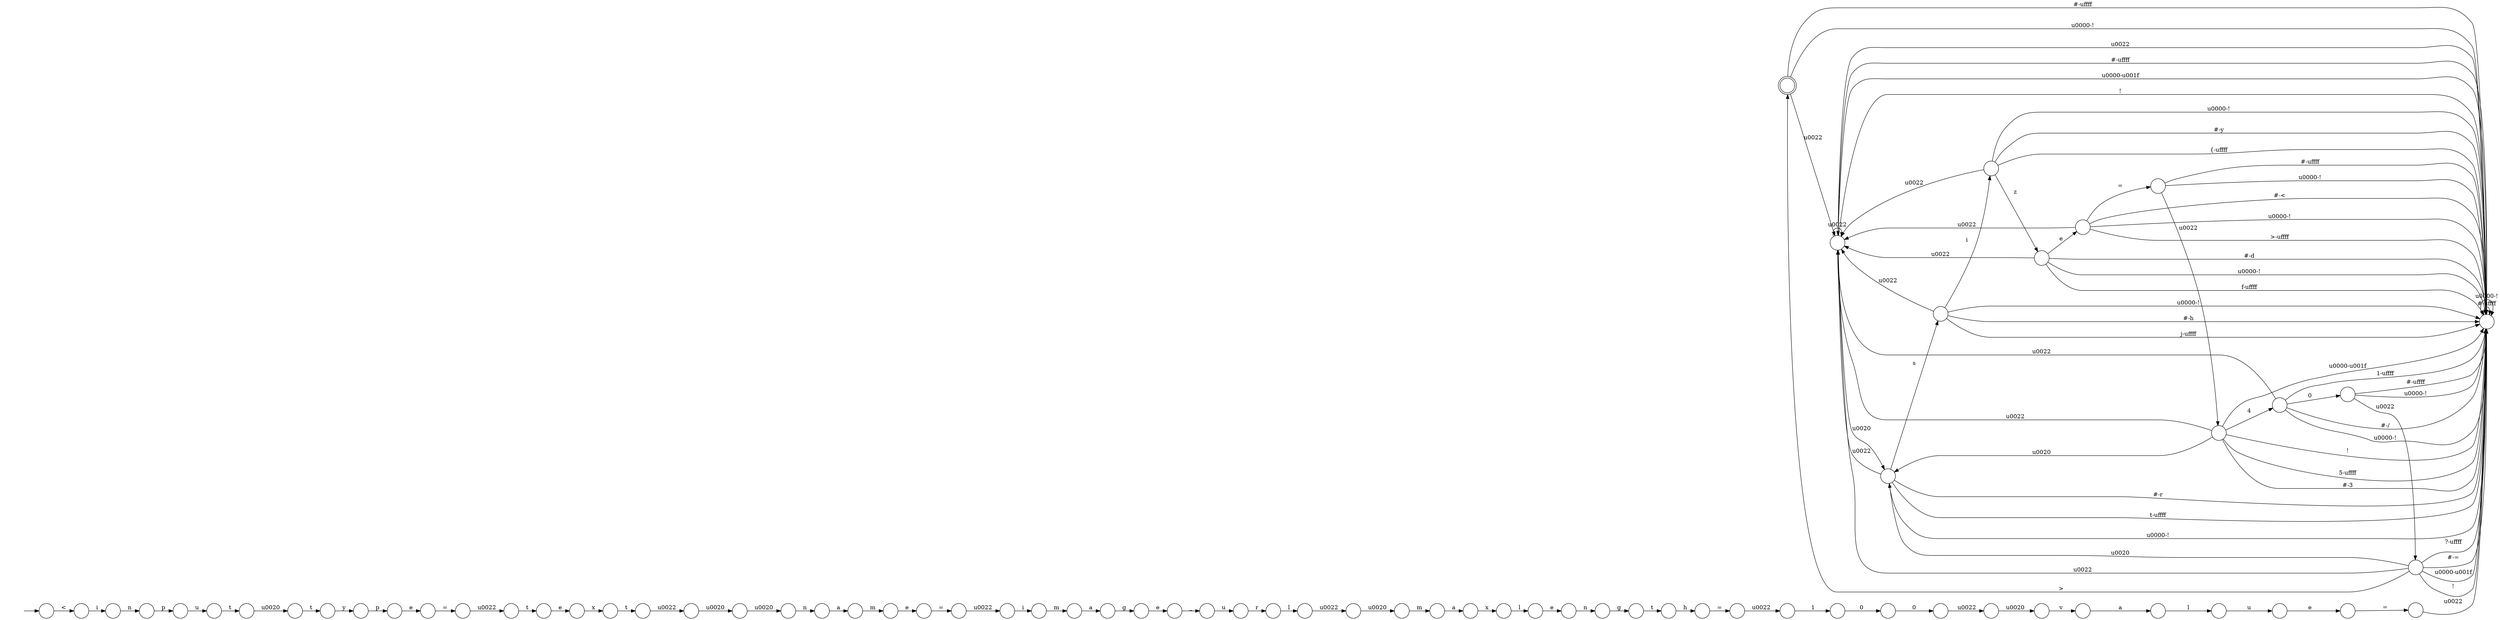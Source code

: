 digraph Automaton {
  rankdir = LR;
  0 [shape=doublecircle,label=""];
  0 -> 38 [label="\u0022"]
  0 -> 15 [label="#-\uffff"]
  0 -> 15 [label="\u0000-!"]
  1 [shape=circle,label=""];
  1 -> 45 [label="y"]
  2 [shape=circle,label=""];
  2 -> 24 [label="\u0022"]
  3 [shape=circle,label=""];
  3 -> 37 [label="a"]
  4 [shape=circle,label=""];
  4 -> 32 [label="\u0020"]
  5 [shape=circle,label=""];
  5 -> 68 [label="a"]
  6 [shape=circle,label=""];
  6 -> 8 [label="="]
  7 [shape=circle,label=""];
  7 -> 38 [label="\u0022"]
  7 -> 47 [label="e"]
  7 -> 15 [label="\u0000-!"]
  7 -> 15 [label="f-\uffff"]
  7 -> 15 [label="#-d"]
  8 [shape=circle,label=""];
  8 -> 18 [label="\u0022"]
  9 [shape=circle,label=""];
  9 -> 52 [label="\u0020"]
  10 [shape=circle,label=""];
  10 -> 40 [label="i"]
  11 [shape=circle,label=""];
  11 -> 35 [label="g"]
  12 [shape=circle,label=""];
  12 -> 28 [label="n"]
  13 [shape=circle,label=""];
  13 -> 14 [label="h"]
  14 [shape=circle,label=""];
  14 -> 69 [label="="]
  15 [shape=circle,label=""];
  15 -> 38 [label="\u0022"]
  15 -> 15 [label="#-\uffff"]
  15 -> 15 [label="\u0000-!"]
  16 [shape=circle,label=""];
  initial [shape=plaintext,label=""];
  initial -> 16
  16 -> 10 [label="<"]
  17 [shape=circle,label=""];
  17 -> 44 [label="e"]
  18 [shape=circle,label=""];
  18 -> 63 [label="i"]
  19 [shape=circle,label=""];
  19 -> 25 [label="0"]
  20 [shape=circle,label=""];
  20 -> 26 [label="\u0022"]
  20 -> 15 [label="#-\uffff"]
  20 -> 15 [label="\u0000-!"]
  21 [shape=circle,label=""];
  21 -> 19 [label="1"]
  22 [shape=circle,label=""];
  22 -> 38 [label="\u0022"]
  22 -> 15 [label="\u0000-!"]
  22 -> 15 [label="#-r"]
  22 -> 29 [label="s"]
  22 -> 15 [label="t-\uffff"]
  23 [shape=circle,label=""];
  23 -> 27 [label="p"]
  24 [shape=circle,label=""];
  24 -> 70 [label="\u0020"]
  25 [shape=circle,label=""];
  25 -> 56 [label="0"]
  26 [shape=circle,label=""];
  26 -> 38 [label="\u0022"]
  26 -> 15 [label="#-="]
  26 -> 0 [label=">"]
  26 -> 15 [label="\u0000-\u001f"]
  26 -> 22 [label="\u0020"]
  26 -> 15 [label="!"]
  26 -> 15 [label="?-\uffff"]
  27 [shape=circle,label=""];
  27 -> 62 [label="u"]
  28 [shape=circle,label=""];
  28 -> 66 [label="g"]
  29 [shape=circle,label=""];
  29 -> 38 [label="\u0022"]
  29 -> 15 [label="\u0000-!"]
  29 -> 34 [label="i"]
  29 -> 15 [label="#-h"]
  29 -> 15 [label="j-\uffff"]
  30 [shape=circle,label=""];
  30 -> 42 [label="e"]
  31 [shape=circle,label=""];
  31 -> 38 [label="\u0022"]
  31 -> 15 [label="5-\uffff"]
  31 -> 15 [label="#-3"]
  31 -> 64 [label="4"]
  31 -> 15 [label="\u0000-\u001f"]
  31 -> 22 [label="\u0020"]
  31 -> 15 [label="!"]
  32 [shape=circle,label=""];
  32 -> 1 [label="t"]
  33 [shape=circle,label=""];
  33 -> 2 [label="l"]
  34 [shape=circle,label=""];
  34 -> 7 [label="z"]
  34 -> 38 [label="\u0022"]
  34 -> 15 [label="\u0000-!"]
  34 -> 15 [label="#-y"]
  34 -> 15 [label="{-\uffff"]
  35 [shape=circle,label=""];
  35 -> 65 [label="e"]
  36 [shape=circle,label=""];
  36 -> 59 [label="u"]
  37 [shape=circle,label=""];
  37 -> 50 [label="x"]
  38 [shape=circle,label=""];
  38 -> 38 [label="\u0022"]
  38 -> 15 [label="#-\uffff"]
  38 -> 15 [label="\u0000-\u001f"]
  38 -> 22 [label="\u0020"]
  38 -> 15 [label="!"]
  39 [shape=circle,label=""];
  39 -> 72 [label="a"]
  40 [shape=circle,label=""];
  40 -> 23 [label="n"]
  41 [shape=circle,label=""];
  41 -> 9 [label="\u0022"]
  42 [shape=circle,label=""];
  42 -> 71 [label="x"]
  43 [shape=circle,label=""];
  43 -> 11 [label="a"]
  44 [shape=circle,label=""];
  44 -> 51 [label="="]
  45 [shape=circle,label=""];
  45 -> 60 [label="p"]
  46 [shape=circle,label=""];
  46 -> 31 [label="\u0022"]
  46 -> 15 [label="#-\uffff"]
  46 -> 15 [label="\u0000-!"]
  47 [shape=circle,label=""];
  47 -> 46 [label="="]
  47 -> 38 [label="\u0022"]
  47 -> 15 [label="#-<"]
  47 -> 15 [label="\u0000-!"]
  47 -> 15 [label=">-\uffff"]
  48 [shape=circle,label=""];
  48 -> 6 [label="e"]
  49 [shape=circle,label=""];
  49 -> 53 [label="="]
  50 [shape=circle,label=""];
  50 -> 61 [label="l"]
  51 [shape=circle,label=""];
  51 -> 15 [label="\u0022"]
  52 [shape=circle,label=""];
  52 -> 57 [label="\u0020"]
  53 [shape=circle,label=""];
  53 -> 58 [label="\u0022"]
  54 [shape=circle,label=""];
  54 -> 39 [label="v"]
  55 [shape=circle,label=""];
  55 -> 17 [label="u"]
  56 [shape=circle,label=""];
  56 -> 67 [label="\u0022"]
  57 [shape=circle,label=""];
  57 -> 5 [label="n"]
  58 [shape=circle,label=""];
  58 -> 30 [label="t"]
  59 [shape=circle,label=""];
  59 -> 33 [label="r"]
  60 [shape=circle,label=""];
  60 -> 49 [label="e"]
  61 [shape=circle,label=""];
  61 -> 12 [label="e"]
  62 [shape=circle,label=""];
  62 -> 4 [label="t"]
  63 [shape=circle,label=""];
  63 -> 43 [label="m"]
  64 [shape=circle,label=""];
  64 -> 38 [label="\u0022"]
  64 -> 15 [label="\u0000-!"]
  64 -> 15 [label="1-\uffff"]
  64 -> 20 [label="0"]
  64 -> 15 [label="#-/"]
  65 [shape=circle,label=""];
  65 -> 36 [label="_"]
  66 [shape=circle,label=""];
  66 -> 13 [label="t"]
  67 [shape=circle,label=""];
  67 -> 54 [label="\u0020"]
  68 [shape=circle,label=""];
  68 -> 48 [label="m"]
  69 [shape=circle,label=""];
  69 -> 21 [label="\u0022"]
  70 [shape=circle,label=""];
  70 -> 3 [label="m"]
  71 [shape=circle,label=""];
  71 -> 41 [label="t"]
  72 [shape=circle,label=""];
  72 -> 55 [label="l"]
}

